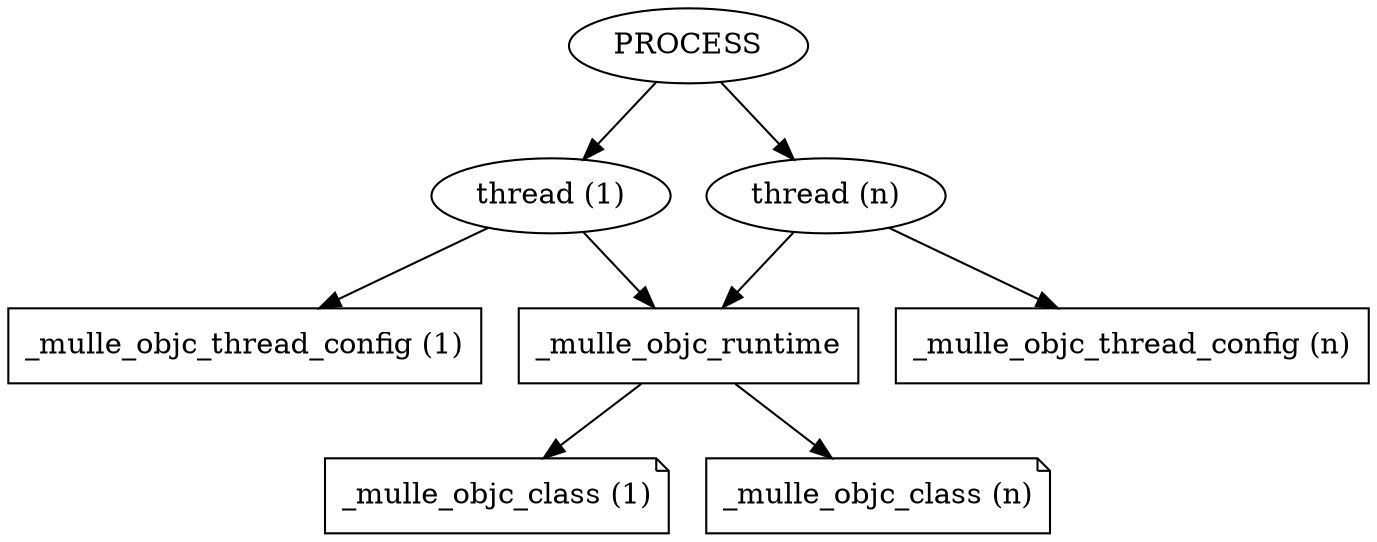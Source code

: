 digraph global_concept
{
   PROCESS -> "thread (1)"
   PROCESS -> "thread (n)"

   node [shape="box"];

  "thread (1)" -> "_mulle_objc_runtime"
  "thread (n)" -> "_mulle_objc_runtime"
  "thread (1)" -> "_mulle_objc_thread_config (1)"
  "thread (n)" -> "_mulle_objc_thread_config (n)"

   node [shape="note"];

  "_mulle_objc_runtime" -> "_mulle_objc_class (1)"
  "_mulle_objc_runtime" -> "_mulle_objc_class (n)"
}